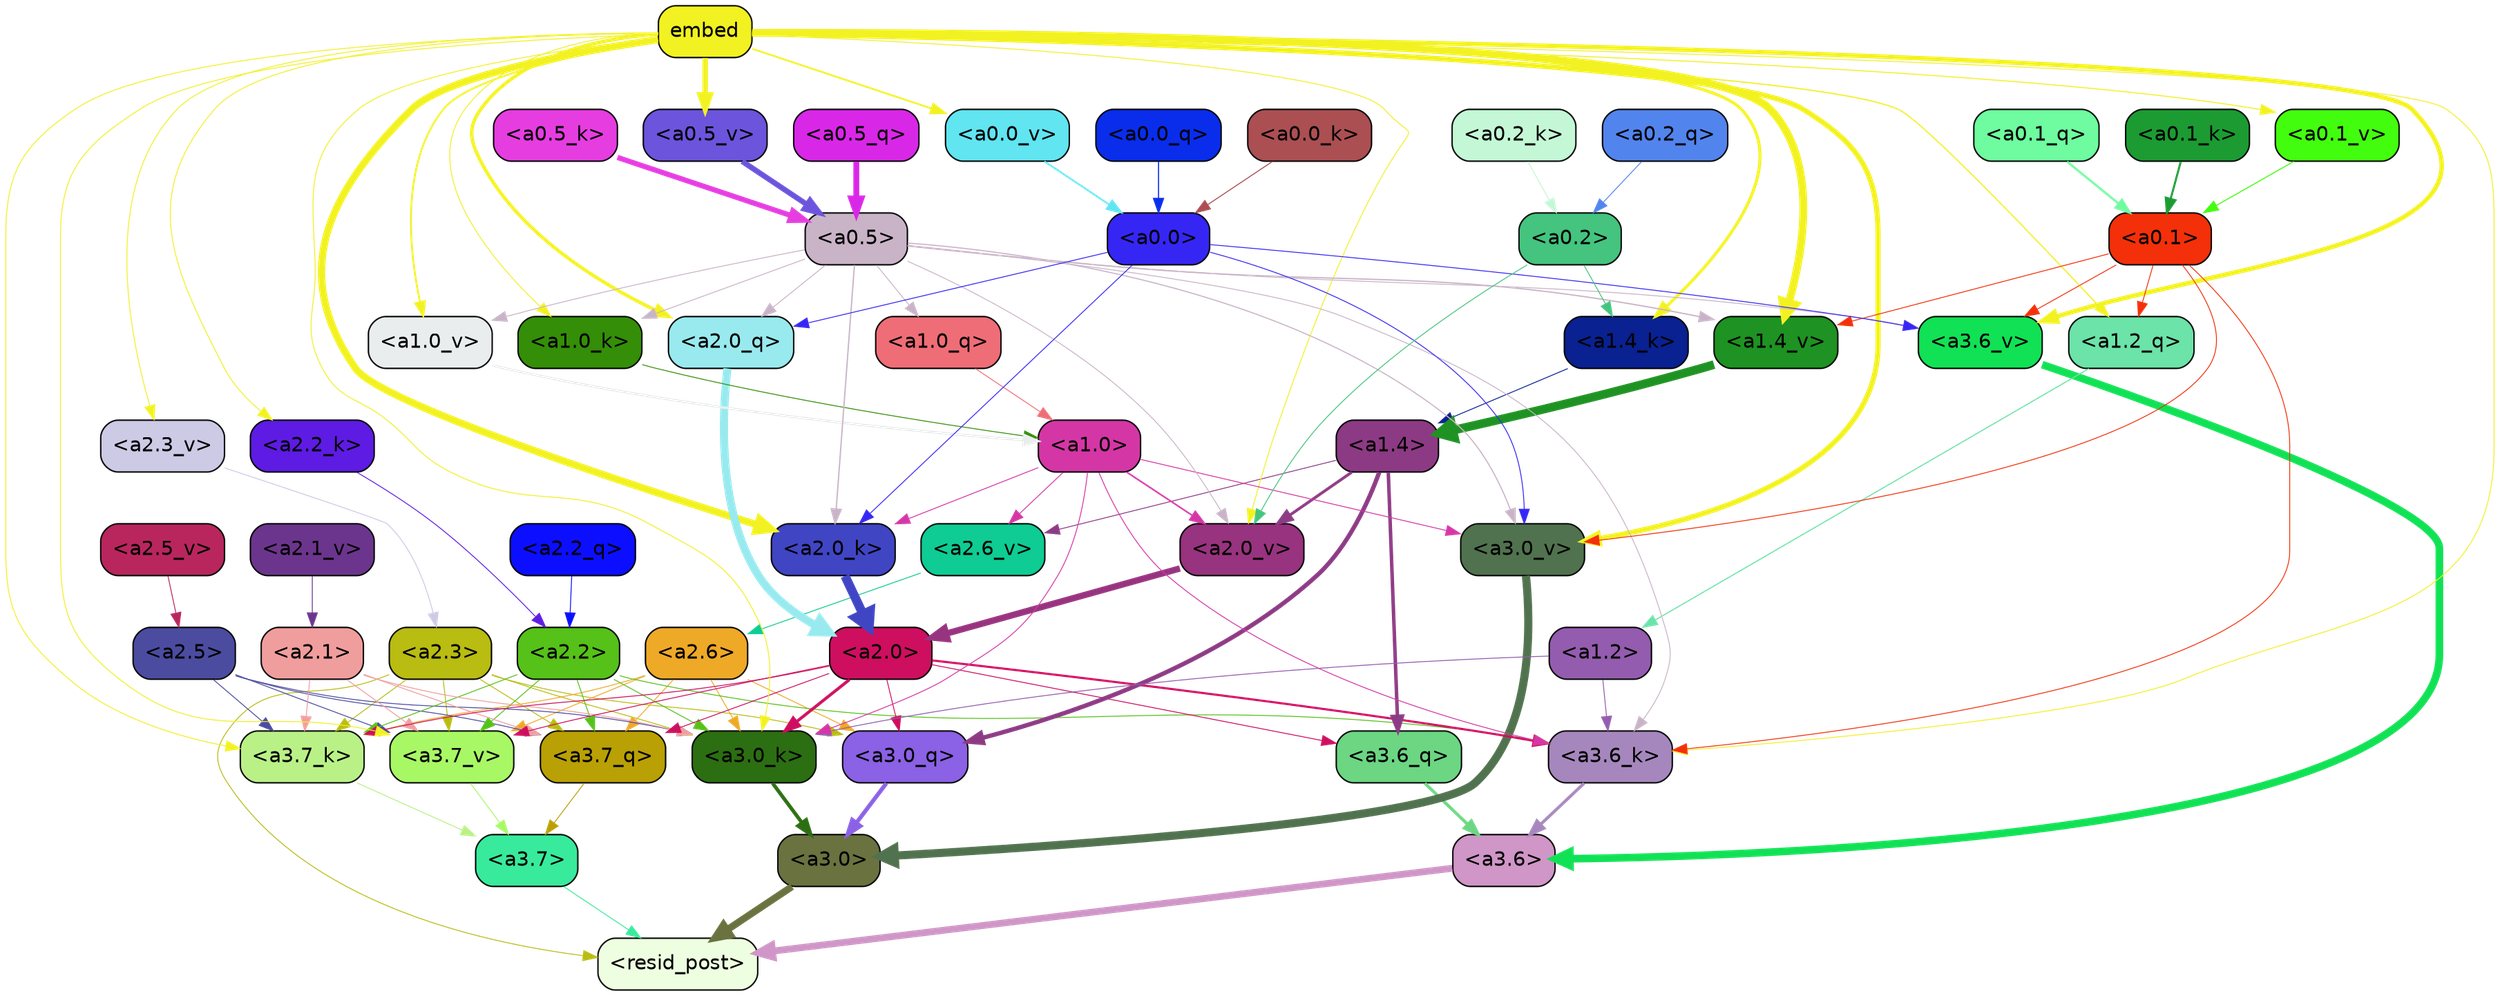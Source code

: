 strict digraph "" {
	graph [bgcolor=transparent,
		layout=dot,
		overlap=false,
		splines=true
	];
	"<a3.7>"	[color=black,
		fillcolor="#38ea9c",
		fontname=Helvetica,
		shape=box,
		style="filled, rounded"];
	"<resid_post>"	[color=black,
		fillcolor="#eefee0",
		fontname=Helvetica,
		shape=box,
		style="filled, rounded"];
	"<a3.7>" -> "<resid_post>"	[color="#38ea9c",
		penwidth=0.6];
	"<a3.6>"	[color=black,
		fillcolor="#cf96c7",
		fontname=Helvetica,
		shape=box,
		style="filled, rounded"];
	"<a3.6>" -> "<resid_post>"	[color="#cf96c7",
		penwidth=4.7534414529800415];
	"<a3.0>"	[color=black,
		fillcolor="#6a7240",
		fontname=Helvetica,
		shape=box,
		style="filled, rounded"];
	"<a3.0>" -> "<resid_post>"	[color="#6a7240",
		penwidth=4.898576855659485];
	"<a2.3>"	[color=black,
		fillcolor="#b9bc11",
		fontname=Helvetica,
		shape=box,
		style="filled, rounded"];
	"<a2.3>" -> "<resid_post>"	[color="#b9bc11",
		penwidth=0.6];
	"<a3.7_q>"	[color=black,
		fillcolor="#b9a005",
		fontname=Helvetica,
		shape=box,
		style="filled, rounded"];
	"<a2.3>" -> "<a3.7_q>"	[color="#b9bc11",
		penwidth=0.6];
	"<a3.0_q>"	[color=black,
		fillcolor="#8b61e5",
		fontname=Helvetica,
		shape=box,
		style="filled, rounded"];
	"<a2.3>" -> "<a3.0_q>"	[color="#b9bc11",
		penwidth=0.6];
	"<a3.7_k>"	[color=black,
		fillcolor="#b9f187",
		fontname=Helvetica,
		shape=box,
		style="filled, rounded"];
	"<a2.3>" -> "<a3.7_k>"	[color="#b9bc11",
		penwidth=0.6];
	"<a3.0_k>"	[color=black,
		fillcolor="#2c6e12",
		fontname=Helvetica,
		shape=box,
		style="filled, rounded"];
	"<a2.3>" -> "<a3.0_k>"	[color="#b9bc11",
		penwidth=0.6];
	"<a3.7_v>"	[color=black,
		fillcolor="#a8f865",
		fontname=Helvetica,
		shape=box,
		style="filled, rounded"];
	"<a2.3>" -> "<a3.7_v>"	[color="#b9bc11",
		penwidth=0.6];
	"<a3.7_q>" -> "<a3.7>"	[color="#b9a005",
		penwidth=0.6];
	"<a3.6_q>"	[color=black,
		fillcolor="#6cd683",
		fontname=Helvetica,
		shape=box,
		style="filled, rounded"];
	"<a3.6_q>" -> "<a3.6>"	[color="#6cd683",
		penwidth=2.160832464694977];
	"<a3.0_q>" -> "<a3.0>"	[color="#8b61e5",
		penwidth=2.870753765106201];
	"<a3.7_k>" -> "<a3.7>"	[color="#b9f187",
		penwidth=0.6];
	"<a3.6_k>"	[color=black,
		fillcolor="#a687bd",
		fontname=Helvetica,
		shape=box,
		style="filled, rounded"];
	"<a3.6_k>" -> "<a3.6>"	[color="#a687bd",
		penwidth=2.13908451795578];
	"<a3.0_k>" -> "<a3.0>"	[color="#2c6e12",
		penwidth=2.520303964614868];
	"<a3.7_v>" -> "<a3.7>"	[color="#a8f865",
		penwidth=0.6];
	"<a3.6_v>"	[color=black,
		fillcolor="#11e154",
		fontname=Helvetica,
		shape=box,
		style="filled, rounded"];
	"<a3.6_v>" -> "<a3.6>"	[color="#11e154",
		penwidth=5.297133803367615];
	"<a3.0_v>"	[color=black,
		fillcolor="#51724e",
		fontname=Helvetica,
		shape=box,
		style="filled, rounded"];
	"<a3.0_v>" -> "<a3.0>"	[color="#51724e",
		penwidth=5.680712580680847];
	"<a2.6>"	[color=black,
		fillcolor="#eea927",
		fontname=Helvetica,
		shape=box,
		style="filled, rounded"];
	"<a2.6>" -> "<a3.7_q>"	[color="#eea927",
		penwidth=0.6];
	"<a2.6>" -> "<a3.0_q>"	[color="#eea927",
		penwidth=0.6];
	"<a2.6>" -> "<a3.7_k>"	[color="#eea927",
		penwidth=0.6];
	"<a2.6>" -> "<a3.0_k>"	[color="#eea927",
		penwidth=0.6];
	"<a2.6>" -> "<a3.7_v>"	[color="#eea927",
		penwidth=0.6];
	"<a2.5>"	[color=black,
		fillcolor="#4b4ca0",
		fontname=Helvetica,
		shape=box,
		style="filled, rounded"];
	"<a2.5>" -> "<a3.7_q>"	[color="#4b4ca0",
		penwidth=0.6];
	"<a2.5>" -> "<a3.7_k>"	[color="#4b4ca0",
		penwidth=0.6];
	"<a2.5>" -> "<a3.0_k>"	[color="#4b4ca0",
		penwidth=0.6];
	"<a2.5>" -> "<a3.7_v>"	[color="#4b4ca0",
		penwidth=0.6];
	"<a2.2>"	[color=black,
		fillcolor="#56c118",
		fontname=Helvetica,
		shape=box,
		style="filled, rounded"];
	"<a2.2>" -> "<a3.7_q>"	[color="#56c118",
		penwidth=0.6];
	"<a2.2>" -> "<a3.7_k>"	[color="#56c118",
		penwidth=0.6];
	"<a2.2>" -> "<a3.6_k>"	[color="#56c118",
		penwidth=0.6];
	"<a2.2>" -> "<a3.0_k>"	[color="#56c118",
		penwidth=0.6];
	"<a2.2>" -> "<a3.7_v>"	[color="#56c118",
		penwidth=0.6];
	"<a2.1>"	[color=black,
		fillcolor="#f09e9d",
		fontname=Helvetica,
		shape=box,
		style="filled, rounded"];
	"<a2.1>" -> "<a3.7_q>"	[color="#f09e9d",
		penwidth=0.6];
	"<a2.1>" -> "<a3.7_k>"	[color="#f09e9d",
		penwidth=0.6];
	"<a2.1>" -> "<a3.0_k>"	[color="#f09e9d",
		penwidth=0.6];
	"<a2.1>" -> "<a3.7_v>"	[color="#f09e9d",
		penwidth=0.6];
	"<a2.0>"	[color=black,
		fillcolor="#ce0e5f",
		fontname=Helvetica,
		shape=box,
		style="filled, rounded"];
	"<a2.0>" -> "<a3.7_q>"	[color="#ce0e5f",
		penwidth=0.6];
	"<a2.0>" -> "<a3.6_q>"	[color="#ce0e5f",
		penwidth=0.6];
	"<a2.0>" -> "<a3.0_q>"	[color="#ce0e5f",
		penwidth=0.6];
	"<a2.0>" -> "<a3.7_k>"	[color="#ce0e5f",
		penwidth=0.6];
	"<a2.0>" -> "<a3.6_k>"	[color="#ce0e5f",
		penwidth=1.4807794839143753];
	"<a2.0>" -> "<a3.0_k>"	[color="#ce0e5f",
		penwidth=2.095262974500656];
	"<a2.0>" -> "<a3.7_v>"	[color="#ce0e5f",
		penwidth=0.6];
	"<a1.4>"	[color=black,
		fillcolor="#8d3a84",
		fontname=Helvetica,
		shape=box,
		style="filled, rounded"];
	"<a1.4>" -> "<a3.6_q>"	[color="#8d3a84",
		penwidth=2.425799250602722];
	"<a1.4>" -> "<a3.0_q>"	[color="#8d3a84",
		penwidth=3.0341034531593323];
	"<a2.6_v>"	[color=black,
		fillcolor="#0ecc93",
		fontname=Helvetica,
		shape=box,
		style="filled, rounded"];
	"<a1.4>" -> "<a2.6_v>"	[color="#8d3a84",
		penwidth=0.6];
	"<a2.0_v>"	[color=black,
		fillcolor="#98337f",
		fontname=Helvetica,
		shape=box,
		style="filled, rounded"];
	"<a1.4>" -> "<a2.0_v>"	[color="#8d3a84",
		penwidth=2.007302835583687];
	embed	[color=black,
		fillcolor="#f2f122",
		fontname=Helvetica,
		shape=box,
		style="filled, rounded"];
	embed -> "<a3.7_k>"	[color="#f2f122",
		penwidth=0.6];
	embed -> "<a3.6_k>"	[color="#f2f122",
		penwidth=0.6];
	embed -> "<a3.0_k>"	[color="#f2f122",
		penwidth=0.6];
	embed -> "<a3.7_v>"	[color="#f2f122",
		penwidth=0.6];
	embed -> "<a3.6_v>"	[color="#f2f122",
		penwidth=3.067279100418091];
	embed -> "<a3.0_v>"	[color="#f2f122",
		penwidth=3.5202720761299133];
	"<a2.0_q>"	[color=black,
		fillcolor="#98eaee",
		fontname=Helvetica,
		shape=box,
		style="filled, rounded"];
	embed -> "<a2.0_q>"	[color="#f2f122",
		penwidth=2.339468687772751];
	"<a2.2_k>"	[color=black,
		fillcolor="#5e1be3",
		fontname=Helvetica,
		shape=box,
		style="filled, rounded"];
	embed -> "<a2.2_k>"	[color="#f2f122",
		penwidth=0.6];
	"<a2.0_k>"	[color=black,
		fillcolor="#4045c4",
		fontname=Helvetica,
		shape=box,
		style="filled, rounded"];
	embed -> "<a2.0_k>"	[color="#f2f122",
		penwidth=4.9759310483932495];
	"<a2.3_v>"	[color=black,
		fillcolor="#cdcae6",
		fontname=Helvetica,
		shape=box,
		style="filled, rounded"];
	embed -> "<a2.3_v>"	[color="#f2f122",
		penwidth=0.6];
	embed -> "<a2.0_v>"	[color="#f2f122",
		penwidth=0.6];
	"<a1.2_q>"	[color=black,
		fillcolor="#6ce3a8",
		fontname=Helvetica,
		shape=box,
		style="filled, rounded"];
	embed -> "<a1.2_q>"	[color="#f2f122",
		penwidth=0.8262195587158203];
	"<a1.4_k>"	[color=black,
		fillcolor="#092191",
		fontname=Helvetica,
		shape=box,
		style="filled, rounded"];
	embed -> "<a1.4_k>"	[color="#f2f122",
		penwidth=2.0715588331222534];
	"<a1.0_k>"	[color=black,
		fillcolor="#348e08",
		fontname=Helvetica,
		shape=box,
		style="filled, rounded"];
	embed -> "<a1.0_k>"	[color="#f2f122",
		penwidth=0.6];
	"<a1.4_v>"	[color=black,
		fillcolor="#1e9222",
		fontname=Helvetica,
		shape=box,
		style="filled, rounded"];
	embed -> "<a1.4_v>"	[color="#f2f122",
		penwidth=5.3763720989227295];
	"<a1.0_v>"	[color=black,
		fillcolor="#eaeded",
		fontname=Helvetica,
		shape=box,
		style="filled, rounded"];
	embed -> "<a1.0_v>"	[color="#f2f122",
		penwidth=1.232791244983673];
	"<a0.5_v>"	[color=black,
		fillcolor="#6c54dc",
		fontname=Helvetica,
		shape=box,
		style="filled, rounded"];
	embed -> "<a0.5_v>"	[color="#f2f122",
		penwidth=3.744613029062748];
	"<a0.1_v>"	[color=black,
		fillcolor="#43fd0f",
		fontname=Helvetica,
		shape=box,
		style="filled, rounded"];
	embed -> "<a0.1_v>"	[color="#f2f122",
		penwidth=0.6802842617034912];
	"<a0.0_v>"	[color=black,
		fillcolor="#60e5f1",
		fontname=Helvetica,
		shape=box,
		style="filled, rounded"];
	embed -> "<a0.0_v>"	[color="#f2f122",
		penwidth=1.1918210983276367];
	"<a1.2>"	[color=black,
		fillcolor="#935cae",
		fontname=Helvetica,
		shape=box,
		style="filled, rounded"];
	"<a1.2>" -> "<a3.6_k>"	[color="#935cae",
		penwidth=0.6];
	"<a1.2>" -> "<a3.0_k>"	[color="#935cae",
		penwidth=0.6];
	"<a1.0>"	[color=black,
		fillcolor="#d536a6",
		fontname=Helvetica,
		shape=box,
		style="filled, rounded"];
	"<a1.0>" -> "<a3.6_k>"	[color="#d536a6",
		penwidth=0.6];
	"<a1.0>" -> "<a3.0_k>"	[color="#d536a6",
		penwidth=0.6];
	"<a1.0>" -> "<a3.0_v>"	[color="#d536a6",
		penwidth=0.6];
	"<a1.0>" -> "<a2.0_k>"	[color="#d536a6",
		penwidth=0.6];
	"<a1.0>" -> "<a2.6_v>"	[color="#d536a6",
		penwidth=0.6];
	"<a1.0>" -> "<a2.0_v>"	[color="#d536a6",
		penwidth=1.0943371653556824];
	"<a0.5>"	[color=black,
		fillcolor="#c9b4c7",
		fontname=Helvetica,
		shape=box,
		style="filled, rounded"];
	"<a0.5>" -> "<a3.6_k>"	[color="#c9b4c7",
		penwidth=0.6];
	"<a0.5>" -> "<a3.6_v>"	[color="#c9b4c7",
		penwidth=0.6];
	"<a0.5>" -> "<a3.0_v>"	[color="#c9b4c7",
		penwidth=0.764040544629097];
	"<a0.5>" -> "<a2.0_q>"	[color="#c9b4c7",
		penwidth=0.6];
	"<a0.5>" -> "<a2.0_k>"	[color="#c9b4c7",
		penwidth=0.8956001400947571];
	"<a0.5>" -> "<a2.0_v>"	[color="#c9b4c7",
		penwidth=0.6];
	"<a1.0_q>"	[color=black,
		fillcolor="#ef6d77",
		fontname=Helvetica,
		shape=box,
		style="filled, rounded"];
	"<a0.5>" -> "<a1.0_q>"	[color="#c9b4c7",
		penwidth=0.6];
	"<a0.5>" -> "<a1.0_k>"	[color="#c9b4c7",
		penwidth=0.6];
	"<a0.5>" -> "<a1.4_v>"	[color="#c9b4c7",
		penwidth=0.8774083852767944];
	"<a0.5>" -> "<a1.0_v>"	[color="#c9b4c7",
		penwidth=0.6];
	"<a0.1>"	[color=black,
		fillcolor="#f3300a",
		fontname=Helvetica,
		shape=box,
		style="filled, rounded"];
	"<a0.1>" -> "<a3.6_k>"	[color="#f3300a",
		penwidth=0.6];
	"<a0.1>" -> "<a3.6_v>"	[color="#f3300a",
		penwidth=0.6];
	"<a0.1>" -> "<a3.0_v>"	[color="#f3300a",
		penwidth=0.6];
	"<a0.1>" -> "<a1.2_q>"	[color="#f3300a",
		penwidth=0.6];
	"<a0.1>" -> "<a1.4_v>"	[color="#f3300a",
		penwidth=0.6];
	"<a0.0>"	[color=black,
		fillcolor="#3626f4",
		fontname=Helvetica,
		shape=box,
		style="filled, rounded"];
	"<a0.0>" -> "<a3.6_v>"	[color="#3626f4",
		penwidth=0.6];
	"<a0.0>" -> "<a3.0_v>"	[color="#3626f4",
		penwidth=0.6];
	"<a0.0>" -> "<a2.0_q>"	[color="#3626f4",
		penwidth=0.6];
	"<a0.0>" -> "<a2.0_k>"	[color="#3626f4",
		penwidth=0.6];
	"<a2.2_q>"	[color=black,
		fillcolor="#0c0eff",
		fontname=Helvetica,
		shape=box,
		style="filled, rounded"];
	"<a2.2_q>" -> "<a2.2>"	[color="#0c0eff",
		penwidth=0.6];
	"<a2.0_q>" -> "<a2.0>"	[color="#98eaee",
		penwidth=5.606565475463867];
	"<a2.2_k>" -> "<a2.2>"	[color="#5e1be3",
		penwidth=0.6];
	"<a2.0_k>" -> "<a2.0>"	[color="#4045c4",
		penwidth=6.344284534454346];
	"<a2.6_v>" -> "<a2.6>"	[color="#0ecc93",
		penwidth=0.6];
	"<a2.5_v>"	[color=black,
		fillcolor="#b8265d",
		fontname=Helvetica,
		shape=box,
		style="filled, rounded"];
	"<a2.5_v>" -> "<a2.5>"	[color="#b8265d",
		penwidth=0.6];
	"<a2.3_v>" -> "<a2.3>"	[color="#cdcae6",
		penwidth=0.6];
	"<a2.1_v>"	[color=black,
		fillcolor="#6c358d",
		fontname=Helvetica,
		shape=box,
		style="filled, rounded"];
	"<a2.1_v>" -> "<a2.1>"	[color="#6c358d",
		penwidth=0.6];
	"<a2.0_v>" -> "<a2.0>"	[color="#98337f",
		penwidth=4.422677040100098];
	"<a0.2>"	[color=black,
		fillcolor="#44c47e",
		fontname=Helvetica,
		shape=box,
		style="filled, rounded"];
	"<a0.2>" -> "<a2.0_v>"	[color="#44c47e",
		penwidth=0.6];
	"<a0.2>" -> "<a1.4_k>"	[color="#44c47e",
		penwidth=0.6];
	"<a1.2_q>" -> "<a1.2>"	[color="#6ce3a8",
		penwidth=0.7570515871047974];
	"<a1.0_q>" -> "<a1.0>"	[color="#ef6d77",
		penwidth=0.6];
	"<a1.4_k>" -> "<a1.4>"	[color="#092191",
		penwidth=0.6];
	"<a1.0_k>" -> "<a1.0>"	[color="#348e08",
		penwidth=0.6];
	"<a1.4_v>" -> "<a1.4>"	[color="#1e9222",
		penwidth=6.0194467306137085];
	"<a1.0_v>" -> "<a1.0>"	[color="#eaeded",
		penwidth=1.738280937075615];
	"<a0.5_q>"	[color=black,
		fillcolor="#d927e8",
		fontname=Helvetica,
		shape=box,
		style="filled, rounded"];
	"<a0.5_q>" -> "<a0.5>"	[color="#d927e8",
		penwidth=4.023846536874771];
	"<a0.2_q>"	[color=black,
		fillcolor="#5284ed",
		fontname=Helvetica,
		shape=box,
		style="filled, rounded"];
	"<a0.2_q>" -> "<a0.2>"	[color="#5284ed",
		penwidth=0.6];
	"<a0.1_q>"	[color=black,
		fillcolor="#6ffb9f",
		fontname=Helvetica,
		shape=box,
		style="filled, rounded"];
	"<a0.1_q>" -> "<a0.1>"	[color="#6ffb9f",
		penwidth=1.5174570083618164];
	"<a0.0_q>"	[color=black,
		fillcolor="#092deb",
		fontname=Helvetica,
		shape=box,
		style="filled, rounded"];
	"<a0.0_q>" -> "<a0.0>"	[color="#092deb",
		penwidth=0.766176700592041];
	"<a0.5_k>"	[color=black,
		fillcolor="#e63de1",
		fontname=Helvetica,
		shape=box,
		style="filled, rounded"];
	"<a0.5_k>" -> "<a0.5>"	[color="#e63de1",
		penwidth=3.607769437134266];
	"<a0.2_k>"	[color=black,
		fillcolor="#c4f7d6",
		fontname=Helvetica,
		shape=box,
		style="filled, rounded"];
	"<a0.2_k>" -> "<a0.2>"	[color="#c4f7d6",
		penwidth=0.6];
	"<a0.1_k>"	[color=black,
		fillcolor="#1c9b32",
		fontname=Helvetica,
		shape=box,
		style="filled, rounded"];
	"<a0.1_k>" -> "<a0.1>"	[color="#1c9b32",
		penwidth=1.4202113151550293];
	"<a0.0_k>"	[color=black,
		fillcolor="#ab4f53",
		fontname=Helvetica,
		shape=box,
		style="filled, rounded"];
	"<a0.0_k>" -> "<a0.0>"	[color="#ab4f53",
		penwidth=0.6857404708862305];
	"<a0.5_v>" -> "<a0.5>"	[color="#6c54dc",
		penwidth=3.7962711341679096];
	"<a0.1_v>" -> "<a0.1>"	[color="#43fd0f",
		penwidth=0.6802752017974854];
	"<a0.0_v>" -> "<a0.0>"	[color="#60e5f1",
		penwidth=1.1918113231658936];
}

